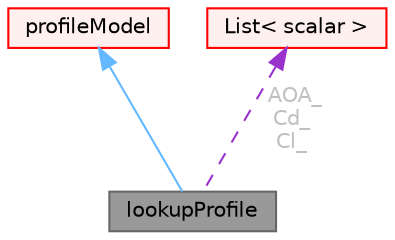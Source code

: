 digraph "lookupProfile"
{
 // LATEX_PDF_SIZE
  bgcolor="transparent";
  edge [fontname=Helvetica,fontsize=10,labelfontname=Helvetica,labelfontsize=10];
  node [fontname=Helvetica,fontsize=10,shape=box,height=0.2,width=0.4];
  Node1 [id="Node000001",label="lookupProfile",height=0.2,width=0.4,color="gray40", fillcolor="grey60", style="filled", fontcolor="black",tooltip="Profile model where polar lift and drag coefficients are linearly interpolated from a polar table by ..."];
  Node2 -> Node1 [id="edge1_Node000001_Node000002",dir="back",color="steelblue1",style="solid",tooltip=" "];
  Node2 [id="Node000002",label="profileModel",height=0.2,width=0.4,color="red", fillcolor="#FFF0F0", style="filled",URL="$classFoam_1_1profileModel.html",tooltip="Base class for profile models for handling aerofoil lift and drag polar diagrams."];
  Node13 -> Node1 [id="edge2_Node000001_Node000013",dir="back",color="darkorchid3",style="dashed",tooltip=" ",label=" AOA_\nCd_\nCl_",fontcolor="grey" ];
  Node13 [id="Node000013",label="List\< scalar \>",height=0.2,width=0.4,color="red", fillcolor="#FFF0F0", style="filled",URL="$classFoam_1_1List.html",tooltip=" "];
}
